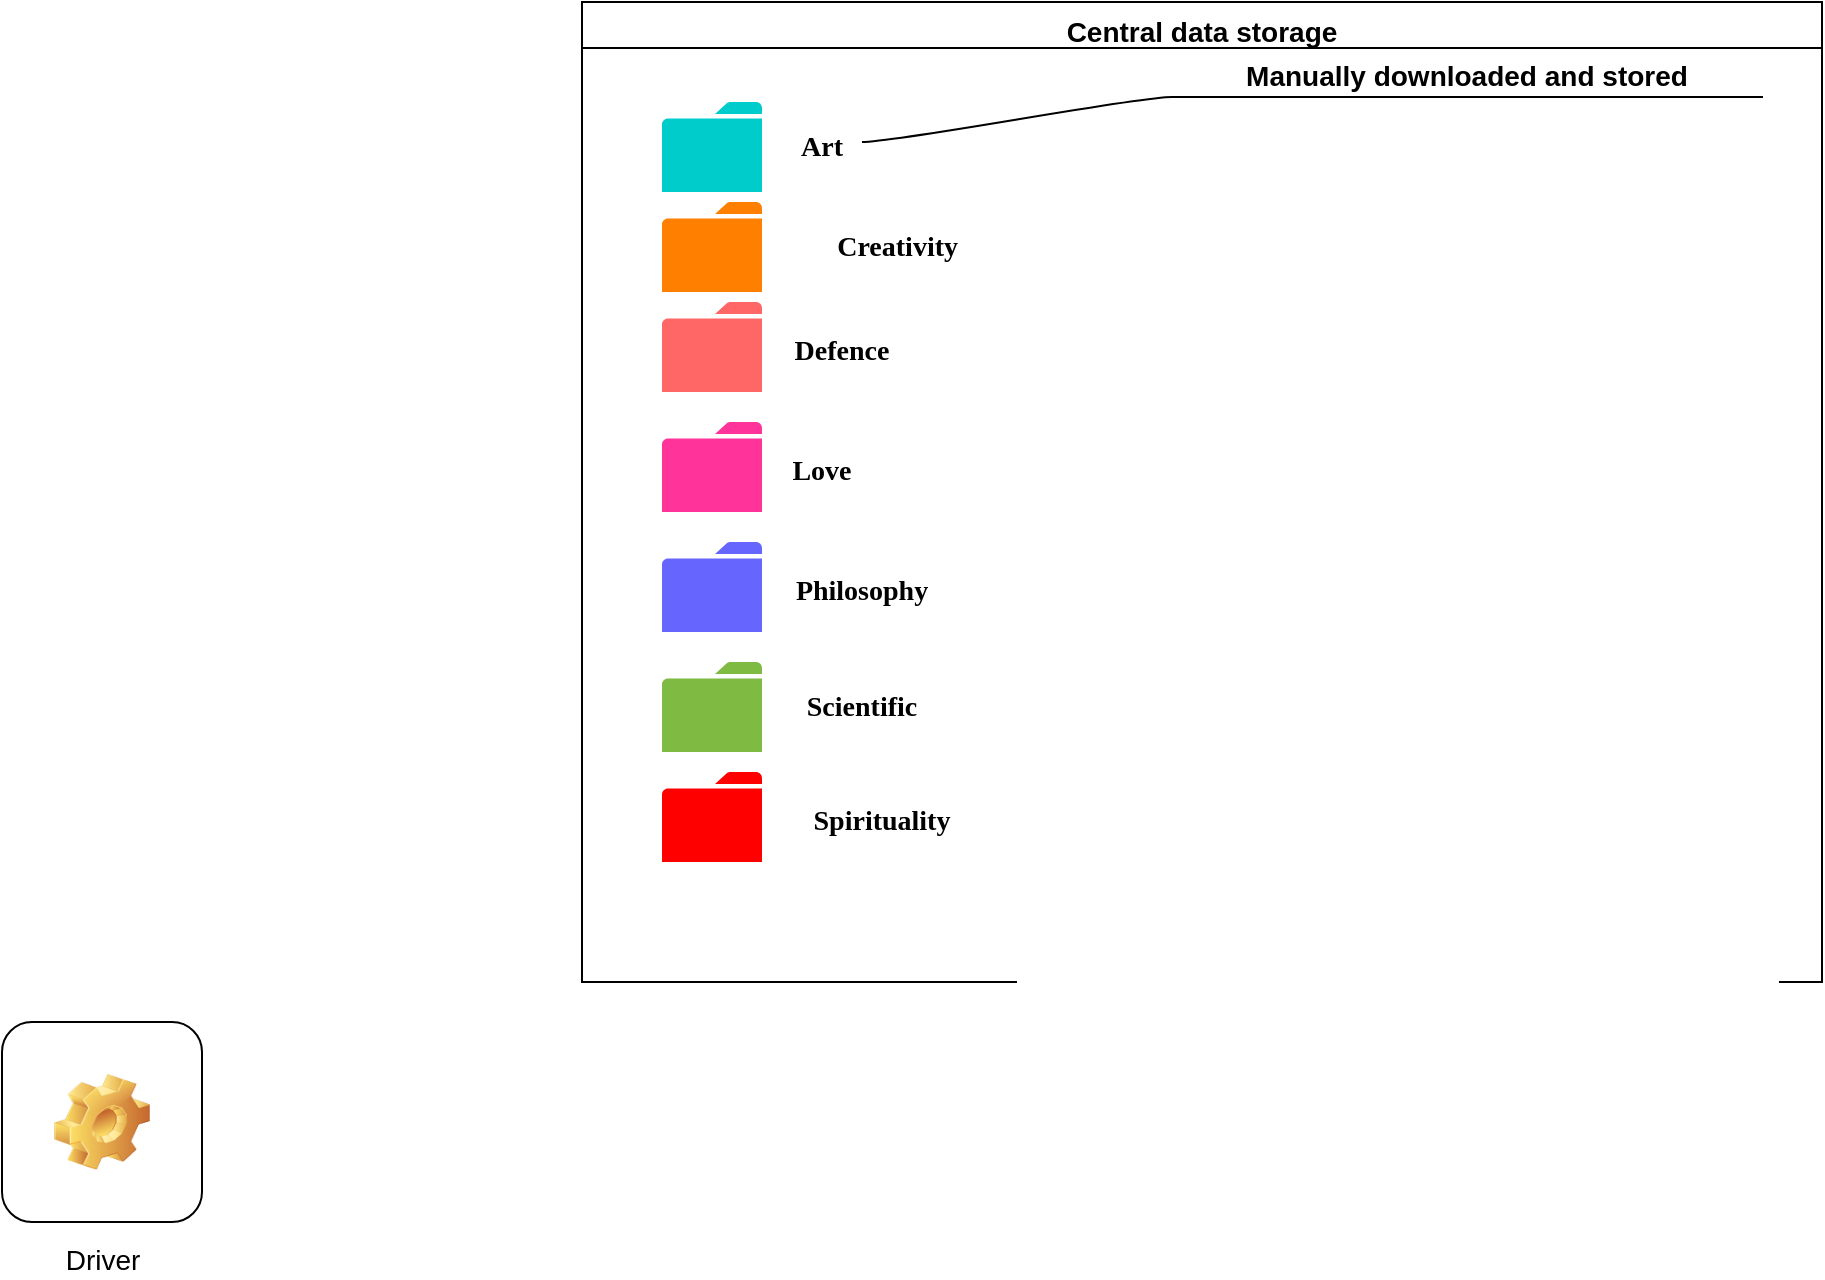 <mxfile version="14.7.10" type="github"><diagram id="JCTZ2nmjZN1Xxjs93f0V" name="Page-1"><mxGraphModel dx="1038" dy="1647" grid="1" gridSize="10" guides="1" tooltips="1" connect="1" arrows="1" fold="1" page="1" pageScale="1" pageWidth="850" pageHeight="1100" math="0" shadow="0"><root><mxCell id="0"/><mxCell id="1" parent="0"/><mxCell id="9HaT5Wg21jGsQ_oc7YOm-1" value="&lt;font style=&quot;font-size: 14px&quot;&gt;Driver&lt;/font&gt;" style="icon;html=1;image=img/clipart/Gear_128x128.png" vertex="1" parent="1"><mxGeometry x="210" y="230" width="100" height="100" as="geometry"/></mxCell><mxCell id="9HaT5Wg21jGsQ_oc7YOm-3" value="Central data storage&#10;" style="swimlane;startSize=23;fontSize=14;verticalAlign=top;" vertex="1" parent="1"><mxGeometry x="500" y="-280" width="620" height="490" as="geometry"><mxRectangle x="500" y="-280" width="170" height="23" as="alternateBounds"/></mxGeometry></mxCell><mxCell id="9HaT5Wg21jGsQ_oc7YOm-4" value="" style="pointerEvents=1;shadow=0;dashed=0;html=1;strokeColor=none;labelPosition=center;verticalLabelPosition=bottom;verticalAlign=top;outlineConnect=0;align=center;shape=mxgraph.office.concepts.folder;fillColor=#00CCCC;" vertex="1" parent="9HaT5Wg21jGsQ_oc7YOm-3"><mxGeometry x="40" y="50" width="50" height="45" as="geometry"/></mxCell><mxCell id="9HaT5Wg21jGsQ_oc7YOm-5" value="" style="pointerEvents=1;shadow=0;dashed=0;html=1;strokeColor=none;labelPosition=center;verticalLabelPosition=bottom;verticalAlign=top;outlineConnect=0;align=center;shape=mxgraph.office.concepts.folder;fillColor=#FF8000;" vertex="1" parent="9HaT5Wg21jGsQ_oc7YOm-3"><mxGeometry x="40" y="100" width="50" height="45" as="geometry"/></mxCell><mxCell id="9HaT5Wg21jGsQ_oc7YOm-6" value="" style="pointerEvents=1;shadow=0;dashed=0;html=1;strokeColor=none;labelPosition=center;verticalLabelPosition=bottom;verticalAlign=top;outlineConnect=0;align=center;shape=mxgraph.office.concepts.folder;fillColor=#FF6666;" vertex="1" parent="9HaT5Wg21jGsQ_oc7YOm-3"><mxGeometry x="40" y="150" width="50" height="45" as="geometry"/></mxCell><mxCell id="9HaT5Wg21jGsQ_oc7YOm-10" value="" style="pointerEvents=1;shadow=0;dashed=0;html=1;strokeColor=none;labelPosition=center;verticalLabelPosition=bottom;verticalAlign=top;outlineConnect=0;align=center;shape=mxgraph.office.concepts.folder;fillColor=#FF3399;" vertex="1" parent="9HaT5Wg21jGsQ_oc7YOm-3"><mxGeometry x="40" y="210" width="50" height="45" as="geometry"/></mxCell><mxCell id="9HaT5Wg21jGsQ_oc7YOm-9" value="" style="pointerEvents=1;shadow=0;dashed=0;html=1;strokeColor=none;labelPosition=center;verticalLabelPosition=bottom;verticalAlign=top;outlineConnect=0;align=center;shape=mxgraph.office.concepts.folder;fillColor=#6666FF;" vertex="1" parent="9HaT5Wg21jGsQ_oc7YOm-3"><mxGeometry x="40" y="270" width="50" height="45" as="geometry"/></mxCell><mxCell id="9HaT5Wg21jGsQ_oc7YOm-12" value="" style="pointerEvents=1;shadow=0;dashed=0;html=1;strokeColor=none;labelPosition=center;verticalLabelPosition=bottom;verticalAlign=top;outlineConnect=0;align=center;shape=mxgraph.office.concepts.folder;fillColor=#7FBA42;" vertex="1" parent="9HaT5Wg21jGsQ_oc7YOm-3"><mxGeometry x="40" y="330" width="50" height="45" as="geometry"/></mxCell><mxCell id="9HaT5Wg21jGsQ_oc7YOm-11" value="" style="pointerEvents=1;shadow=0;dashed=0;html=1;strokeColor=none;labelPosition=center;verticalLabelPosition=bottom;verticalAlign=top;outlineConnect=0;align=center;shape=mxgraph.office.concepts.folder;fillColor=#FF0000;" vertex="1" parent="9HaT5Wg21jGsQ_oc7YOm-3"><mxGeometry x="40" y="385" width="50" height="45" as="geometry"/></mxCell><mxCell id="9HaT5Wg21jGsQ_oc7YOm-14" value="&lt;font face=&quot;Lucida Console&quot; style=&quot;font-size: 14px&quot;&gt;&lt;b&gt;Art&lt;/b&gt;&lt;/font&gt;" style="text;html=1;strokeColor=none;fillColor=none;align=center;verticalAlign=middle;whiteSpace=wrap;rounded=0;" vertex="1" parent="9HaT5Wg21jGsQ_oc7YOm-3"><mxGeometry x="100" y="47.5" width="40" height="50" as="geometry"/></mxCell><mxCell id="9HaT5Wg21jGsQ_oc7YOm-16" value="&lt;div&gt;&lt;b style=&quot;font-size: 14px ; font-family: &amp;#34;lucida console&amp;#34;&quot;&gt;Creativity&lt;/b&gt;&lt;/div&gt;" style="text;html=1;strokeColor=none;fillColor=none;align=right;verticalAlign=middle;whiteSpace=wrap;rounded=0;" vertex="1" parent="9HaT5Wg21jGsQ_oc7YOm-3"><mxGeometry x="150" y="97.5" width="40" height="50" as="geometry"/></mxCell><mxCell id="9HaT5Wg21jGsQ_oc7YOm-17" value="&lt;font style=&quot;font-size: 14px&quot; face=&quot;Lucida Console&quot;&gt;&lt;b&gt;Defence&lt;/b&gt;&lt;/font&gt;" style="text;html=1;strokeColor=none;fillColor=none;align=center;verticalAlign=middle;whiteSpace=wrap;rounded=0;" vertex="1" parent="9HaT5Wg21jGsQ_oc7YOm-3"><mxGeometry x="110" y="150" width="40" height="50" as="geometry"/></mxCell><mxCell id="9HaT5Wg21jGsQ_oc7YOm-18" value="&lt;font style=&quot;font-size: 14px&quot; face=&quot;Lucida Console&quot;&gt;&lt;b&gt;Love&lt;/b&gt;&lt;/font&gt;" style="text;html=1;strokeColor=none;fillColor=none;align=center;verticalAlign=middle;whiteSpace=wrap;rounded=0;" vertex="1" parent="9HaT5Wg21jGsQ_oc7YOm-3"><mxGeometry x="100" y="210" width="40" height="50" as="geometry"/></mxCell><mxCell id="9HaT5Wg21jGsQ_oc7YOm-19" value="&lt;font style=&quot;font-size: 14px&quot; face=&quot;Lucida Console&quot;&gt;&lt;b&gt;Philosophy&lt;/b&gt;&lt;/font&gt;" style="text;html=1;strokeColor=none;fillColor=none;align=center;verticalAlign=middle;whiteSpace=wrap;rounded=0;" vertex="1" parent="9HaT5Wg21jGsQ_oc7YOm-3"><mxGeometry x="120" y="270" width="40" height="50" as="geometry"/></mxCell><mxCell id="9HaT5Wg21jGsQ_oc7YOm-20" value="&lt;font style=&quot;font-size: 14px&quot; face=&quot;Lucida Console&quot;&gt;&lt;b&gt;Scientific&lt;/b&gt;&lt;/font&gt;" style="text;html=1;strokeColor=none;fillColor=none;align=center;verticalAlign=middle;whiteSpace=wrap;rounded=0;" vertex="1" parent="9HaT5Wg21jGsQ_oc7YOm-3"><mxGeometry x="120" y="327.5" width="40" height="50" as="geometry"/></mxCell><mxCell id="9HaT5Wg21jGsQ_oc7YOm-21" value="&lt;font style=&quot;font-size: 14px&quot; face=&quot;Lucida Console&quot;&gt;&lt;b&gt;Spirituality&lt;/b&gt;&lt;/font&gt;" style="text;html=1;strokeColor=none;fillColor=none;align=center;verticalAlign=middle;whiteSpace=wrap;rounded=0;" vertex="1" parent="9HaT5Wg21jGsQ_oc7YOm-3"><mxGeometry x="130" y="385" width="40" height="50" as="geometry"/></mxCell><mxCell id="9HaT5Wg21jGsQ_oc7YOm-25" value="&lt;b&gt;&lt;font style=&quot;font-size: 14px&quot;&gt;Manually downloaded and stored&lt;/font&gt;&lt;/b&gt;" style="whiteSpace=wrap;html=1;shape=partialRectangle;top=0;left=0;bottom=1;right=0;points=[[0,1],[1,1]];fillColor=none;align=center;verticalAlign=bottom;routingCenterY=0.5;snapToPoint=1;recursiveResize=0;autosize=1;treeFolding=1;treeMoving=1;newEdgeStyle={&quot;edgeStyle&quot;:&quot;entityRelationEdgeStyle&quot;,&quot;startArrow&quot;:&quot;none&quot;,&quot;endArrow&quot;:&quot;none&quot;,&quot;segment&quot;:10,&quot;curved&quot;:1};" vertex="1" parent="9HaT5Wg21jGsQ_oc7YOm-3"><mxGeometry x="295" y="27.5" width="295" height="20" as="geometry"/></mxCell><mxCell id="9HaT5Wg21jGsQ_oc7YOm-26" value="" style="edgeStyle=entityRelationEdgeStyle;startArrow=none;endArrow=none;segment=10;curved=1;" edge="1" target="9HaT5Wg21jGsQ_oc7YOm-25" parent="9HaT5Wg21jGsQ_oc7YOm-3"><mxGeometry relative="1" as="geometry"><mxPoint x="140" y="70" as="sourcePoint"/></mxGeometry></mxCell></root></mxGraphModel></diagram></mxfile>